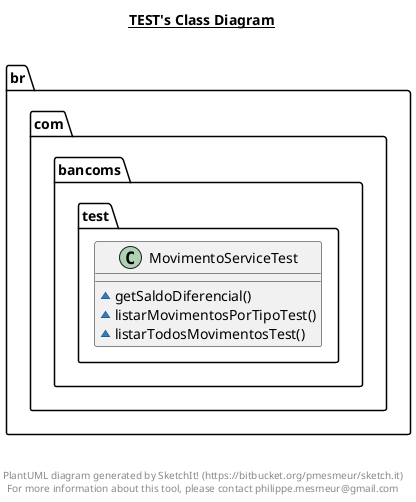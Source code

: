 @startuml

title __TEST's Class Diagram__\n

  namespace br.com.bancoms.test {
    class br.com.bancoms.test.MovimentoServiceTest {
        ~ getSaldoDiferencial()
        ~ listarMovimentosPorTipoTest()
        ~ listarTodosMovimentosTest()
    }
  }
  



right footer


PlantUML diagram generated by SketchIt! (https://bitbucket.org/pmesmeur/sketch.it)
For more information about this tool, please contact philippe.mesmeur@gmail.com
endfooter

@enduml
